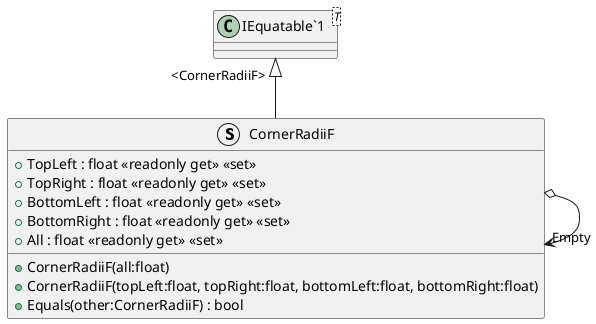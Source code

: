 @startuml
struct CornerRadiiF {
    + CornerRadiiF(all:float)
    + CornerRadiiF(topLeft:float, topRight:float, bottomLeft:float, bottomRight:float)
    + TopLeft : float <<readonly get>> <<set>>
    + TopRight : float <<readonly get>> <<set>>
    + BottomLeft : float <<readonly get>> <<set>>
    + BottomRight : float <<readonly get>> <<set>>
    + All : float <<readonly get>> <<set>>
    + Equals(other:CornerRadiiF) : bool
}
class "IEquatable`1"<T> {
}
"IEquatable`1" "<CornerRadiiF>" <|-- CornerRadiiF
CornerRadiiF o-> "Empty" CornerRadiiF
@enduml
